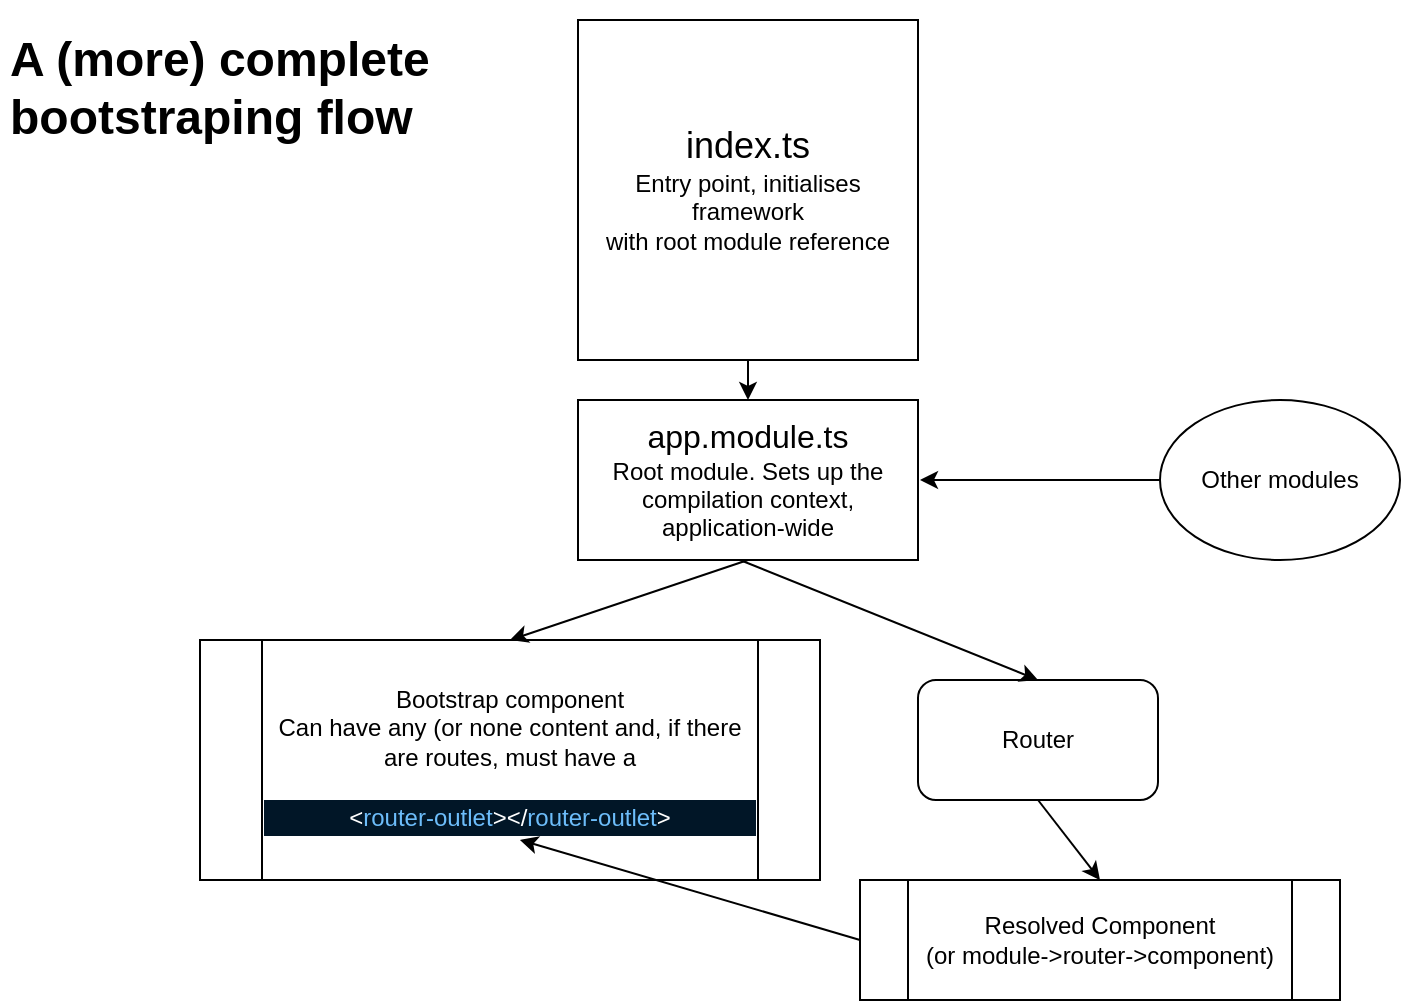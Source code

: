 <mxfile version="12.7.9" type="device"><diagram id="gN_-hh7B1lLQm6amU5Fg" name="Page-1"><mxGraphModel dx="1186" dy="599" grid="1" gridSize="10" guides="1" tooltips="1" connect="1" arrows="1" fold="1" page="1" pageScale="1" pageWidth="827" pageHeight="1169" math="0" shadow="0"><root><mxCell id="0"/><mxCell id="1" parent="0"/><mxCell id="OMmhIiy-tmJ1cnbHnKZc-1" value="&lt;font style=&quot;font-size: 18px&quot;&gt;index.ts&lt;br&gt;&lt;/font&gt;Entry point, initialises framework&lt;br&gt;with root module reference" style="whiteSpace=wrap;html=1;aspect=fixed;" vertex="1" parent="1"><mxGeometry x="329" y="30" width="170" height="170" as="geometry"/></mxCell><mxCell id="OMmhIiy-tmJ1cnbHnKZc-2" value="&lt;font style=&quot;font-size: 16px&quot;&gt;app.module.ts&lt;br&gt;&lt;/font&gt;Root module. Sets up the compilation context, application-wide" style="rounded=0;whiteSpace=wrap;html=1;" vertex="1" parent="1"><mxGeometry x="329" y="220" width="170" height="80" as="geometry"/></mxCell><mxCell id="OMmhIiy-tmJ1cnbHnKZc-3" value="Bootstrap component&lt;br&gt;Can have any (or none content and, if there are routes, must have a&lt;br&gt;&lt;br&gt;&lt;div style=&quot;color: rgb(167 , 219 , 247) ; background-color: rgb(1 , 22 , 39) ; line-height: 18px ; white-space: pre&quot;&gt;&lt;span style=&quot;color: #ffffff&quot;&gt;&amp;lt;&lt;/span&gt;&lt;span style=&quot;color: #6dbdfa&quot;&gt;router-outlet&lt;/span&gt;&lt;span style=&quot;color: #ffffff&quot;&gt;&amp;gt;&amp;lt;/&lt;/span&gt;&lt;span style=&quot;color: #6dbdfa&quot;&gt;router-outlet&lt;/span&gt;&lt;span style=&quot;color: #ffffff&quot;&gt;&amp;gt;&lt;/span&gt;&lt;/div&gt;" style="shape=process;whiteSpace=wrap;html=1;backgroundOutline=1;" vertex="1" parent="1"><mxGeometry x="140" y="340" width="310" height="120" as="geometry"/></mxCell><mxCell id="OMmhIiy-tmJ1cnbHnKZc-4" value="&lt;h1&gt;&lt;span&gt;A (more) complete bootstraping flow&lt;/span&gt;&lt;/h1&gt;&lt;h1&gt;&lt;br&gt;&lt;/h1&gt;" style="text;html=1;strokeColor=none;fillColor=none;spacing=5;spacingTop=-20;whiteSpace=wrap;overflow=hidden;rounded=0;" vertex="1" parent="1"><mxGeometry x="40" y="30" width="220" height="200" as="geometry"/></mxCell><mxCell id="OMmhIiy-tmJ1cnbHnKZc-5" value="Router" style="rounded=1;whiteSpace=wrap;html=1;" vertex="1" parent="1"><mxGeometry x="499" y="360" width="120" height="60" as="geometry"/></mxCell><mxCell id="OMmhIiy-tmJ1cnbHnKZc-7" value="Other modules" style="ellipse;whiteSpace=wrap;html=1;" vertex="1" parent="1"><mxGeometry x="620" y="220" width="120" height="80" as="geometry"/></mxCell><mxCell id="OMmhIiy-tmJ1cnbHnKZc-8" value="" style="endArrow=classic;html=1;exitX=0;exitY=0.5;exitDx=0;exitDy=0;" edge="1" parent="1" source="OMmhIiy-tmJ1cnbHnKZc-7"><mxGeometry width="50" height="50" relative="1" as="geometry"><mxPoint x="390" y="550" as="sourcePoint"/><mxPoint x="500" y="260" as="targetPoint"/></mxGeometry></mxCell><mxCell id="OMmhIiy-tmJ1cnbHnKZc-9" value="" style="endArrow=classic;html=1;exitX=0.5;exitY=1;exitDx=0;exitDy=0;entryX=0.5;entryY=0;entryDx=0;entryDy=0;" edge="1" parent="1" source="OMmhIiy-tmJ1cnbHnKZc-1" target="OMmhIiy-tmJ1cnbHnKZc-2"><mxGeometry width="50" height="50" relative="1" as="geometry"><mxPoint x="390" y="390" as="sourcePoint"/><mxPoint x="414" y="210" as="targetPoint"/></mxGeometry></mxCell><mxCell id="OMmhIiy-tmJ1cnbHnKZc-10" value="" style="endArrow=classic;html=1;exitX=0.5;exitY=1;exitDx=0;exitDy=0;entryX=0.5;entryY=0;entryDx=0;entryDy=0;" edge="1" parent="1" source="OMmhIiy-tmJ1cnbHnKZc-2" target="OMmhIiy-tmJ1cnbHnKZc-3"><mxGeometry width="50" height="50" relative="1" as="geometry"><mxPoint x="390" y="390" as="sourcePoint"/><mxPoint x="440" y="340" as="targetPoint"/></mxGeometry></mxCell><mxCell id="OMmhIiy-tmJ1cnbHnKZc-11" value="" style="endArrow=classic;html=1;entryX=0.5;entryY=0;entryDx=0;entryDy=0;" edge="1" parent="1" target="OMmhIiy-tmJ1cnbHnKZc-5"><mxGeometry width="50" height="50" relative="1" as="geometry"><mxPoint x="410" y="300" as="sourcePoint"/><mxPoint x="440" y="340" as="targetPoint"/></mxGeometry></mxCell><mxCell id="OMmhIiy-tmJ1cnbHnKZc-12" value="Resolved Component&lt;br&gt;(or module-&amp;gt;router-&amp;gt;component)" style="shape=process;whiteSpace=wrap;html=1;backgroundOutline=1;" vertex="1" parent="1"><mxGeometry x="470" y="460" width="240" height="60" as="geometry"/></mxCell><mxCell id="OMmhIiy-tmJ1cnbHnKZc-13" value="" style="endArrow=classic;html=1;exitX=0.5;exitY=1;exitDx=0;exitDy=0;entryX=0.5;entryY=0;entryDx=0;entryDy=0;" edge="1" parent="1" source="OMmhIiy-tmJ1cnbHnKZc-5" target="OMmhIiy-tmJ1cnbHnKZc-12"><mxGeometry width="50" height="50" relative="1" as="geometry"><mxPoint x="390" y="390" as="sourcePoint"/><mxPoint x="440" y="340" as="targetPoint"/></mxGeometry></mxCell><mxCell id="OMmhIiy-tmJ1cnbHnKZc-14" value="" style="endArrow=classic;html=1;exitX=0;exitY=0.5;exitDx=0;exitDy=0;entryX=0.516;entryY=0.833;entryDx=0;entryDy=0;entryPerimeter=0;" edge="1" parent="1" source="OMmhIiy-tmJ1cnbHnKZc-12" target="OMmhIiy-tmJ1cnbHnKZc-3"><mxGeometry width="50" height="50" relative="1" as="geometry"><mxPoint x="390" y="390" as="sourcePoint"/><mxPoint x="440" y="340" as="targetPoint"/></mxGeometry></mxCell></root></mxGraphModel></diagram></mxfile>